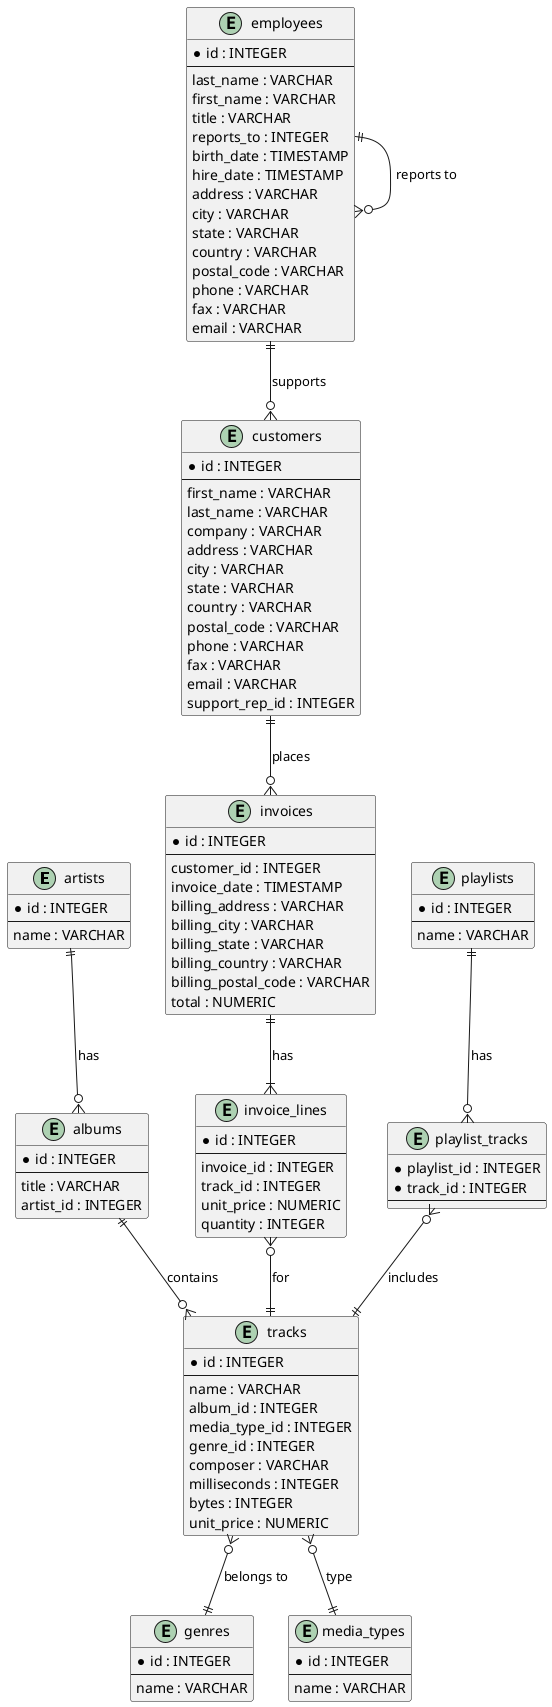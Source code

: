 @startuml ER Diagram Music Store
entity artists {
  * id : INTEGER
  --
  name : VARCHAR
}

entity albums {
  * id : INTEGER
  --
  title : VARCHAR
  artist_id : INTEGER
}

entity employees {
  * id : INTEGER
  --
  last_name : VARCHAR
  first_name : VARCHAR
  title : VARCHAR
  reports_to : INTEGER
  birth_date : TIMESTAMP
  hire_date : TIMESTAMP
  address : VARCHAR
  city : VARCHAR
  state : VARCHAR
  country : VARCHAR
  postal_code : VARCHAR
  phone : VARCHAR
  fax : VARCHAR
  email : VARCHAR
}

entity customers {
  * id : INTEGER
  --
  first_name : VARCHAR
  last_name : VARCHAR
  company : VARCHAR
  address : VARCHAR
  city : VARCHAR
  state : VARCHAR
  country : VARCHAR
  postal_code : VARCHAR
  phone : VARCHAR
  fax : VARCHAR
  email : VARCHAR
  support_rep_id : INTEGER
}

entity genres {
  * id : INTEGER
  --
  name : VARCHAR
}

entity invoices {
  * id : INTEGER
  --
  customer_id : INTEGER
  invoice_date : TIMESTAMP
  billing_address : VARCHAR
  billing_city : VARCHAR
  billing_state : VARCHAR
  billing_country : VARCHAR
  billing_postal_code : VARCHAR
  total : NUMERIC
}

entity media_types {
  * id : INTEGER
  --
  name : VARCHAR
}

entity tracks {
  * id : INTEGER
  --
  name : VARCHAR
  album_id : INTEGER
  media_type_id : INTEGER
  genre_id : INTEGER
  composer : VARCHAR
  milliseconds : INTEGER
  bytes : INTEGER
  unit_price : NUMERIC
}

entity invoice_lines {
  * id : INTEGER
  --
  invoice_id : INTEGER
  track_id : INTEGER
  unit_price : NUMERIC
  quantity : INTEGER
}

entity playlists {
  * id : INTEGER
  --
  name : VARCHAR
}

entity playlist_tracks {
  * playlist_id : INTEGER
  * track_id : INTEGER
  --
}

artists ||--o{ albums : "has"
albums ||--o{ tracks : "contains"
employees ||--o{ employees : "reports to"
employees ||--o{ customers : "supports"
customers ||--o{ invoices : "places"
invoices ||--|{ invoice_lines : "has"
invoice_lines }o--|| tracks : "for"
tracks }o--|| genres : "belongs to"
tracks }o--|| media_types : "type"
playlists ||--o{ playlist_tracks : "has"
playlist_tracks }o--|| tracks : "includes"
@enduml